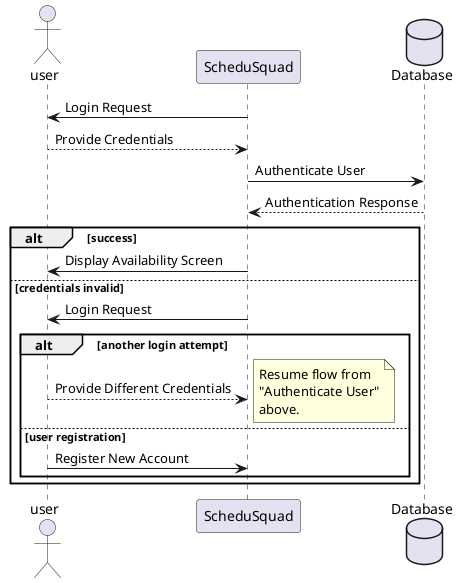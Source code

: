 @startuml Login
actor user
participant ScheduSquad as app
database Database as db

app -> user : Login Request
user --> app : Provide Credentials
app -> db : Authenticate User
db --> app : Authentication Response

alt success
    app -> user : Display Availability Screen
else credentials invalid
    app -> user : Login Request
    alt another login attempt
        user -->  app : Provide Different Credentials
        note right
        Resume flow from 
        "Authenticate User"
        above.
        end note
    else user registration
        user -> app : Register New Account
    end
end
@enduml